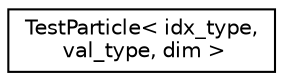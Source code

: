 digraph "Graphical Class Hierarchy"
{
 // LATEX_PDF_SIZE
  edge [fontname="Helvetica",fontsize="10",labelfontname="Helvetica",labelfontsize="10"];
  node [fontname="Helvetica",fontsize="10",shape=record];
  rankdir="LR";
  Node0 [label="TestParticle\< idx_type,\l val_type, dim \>",height=0.2,width=0.4,color="black", fillcolor="white", style="filled",URL="$classTestParticle.html",tooltip=" "];
}
